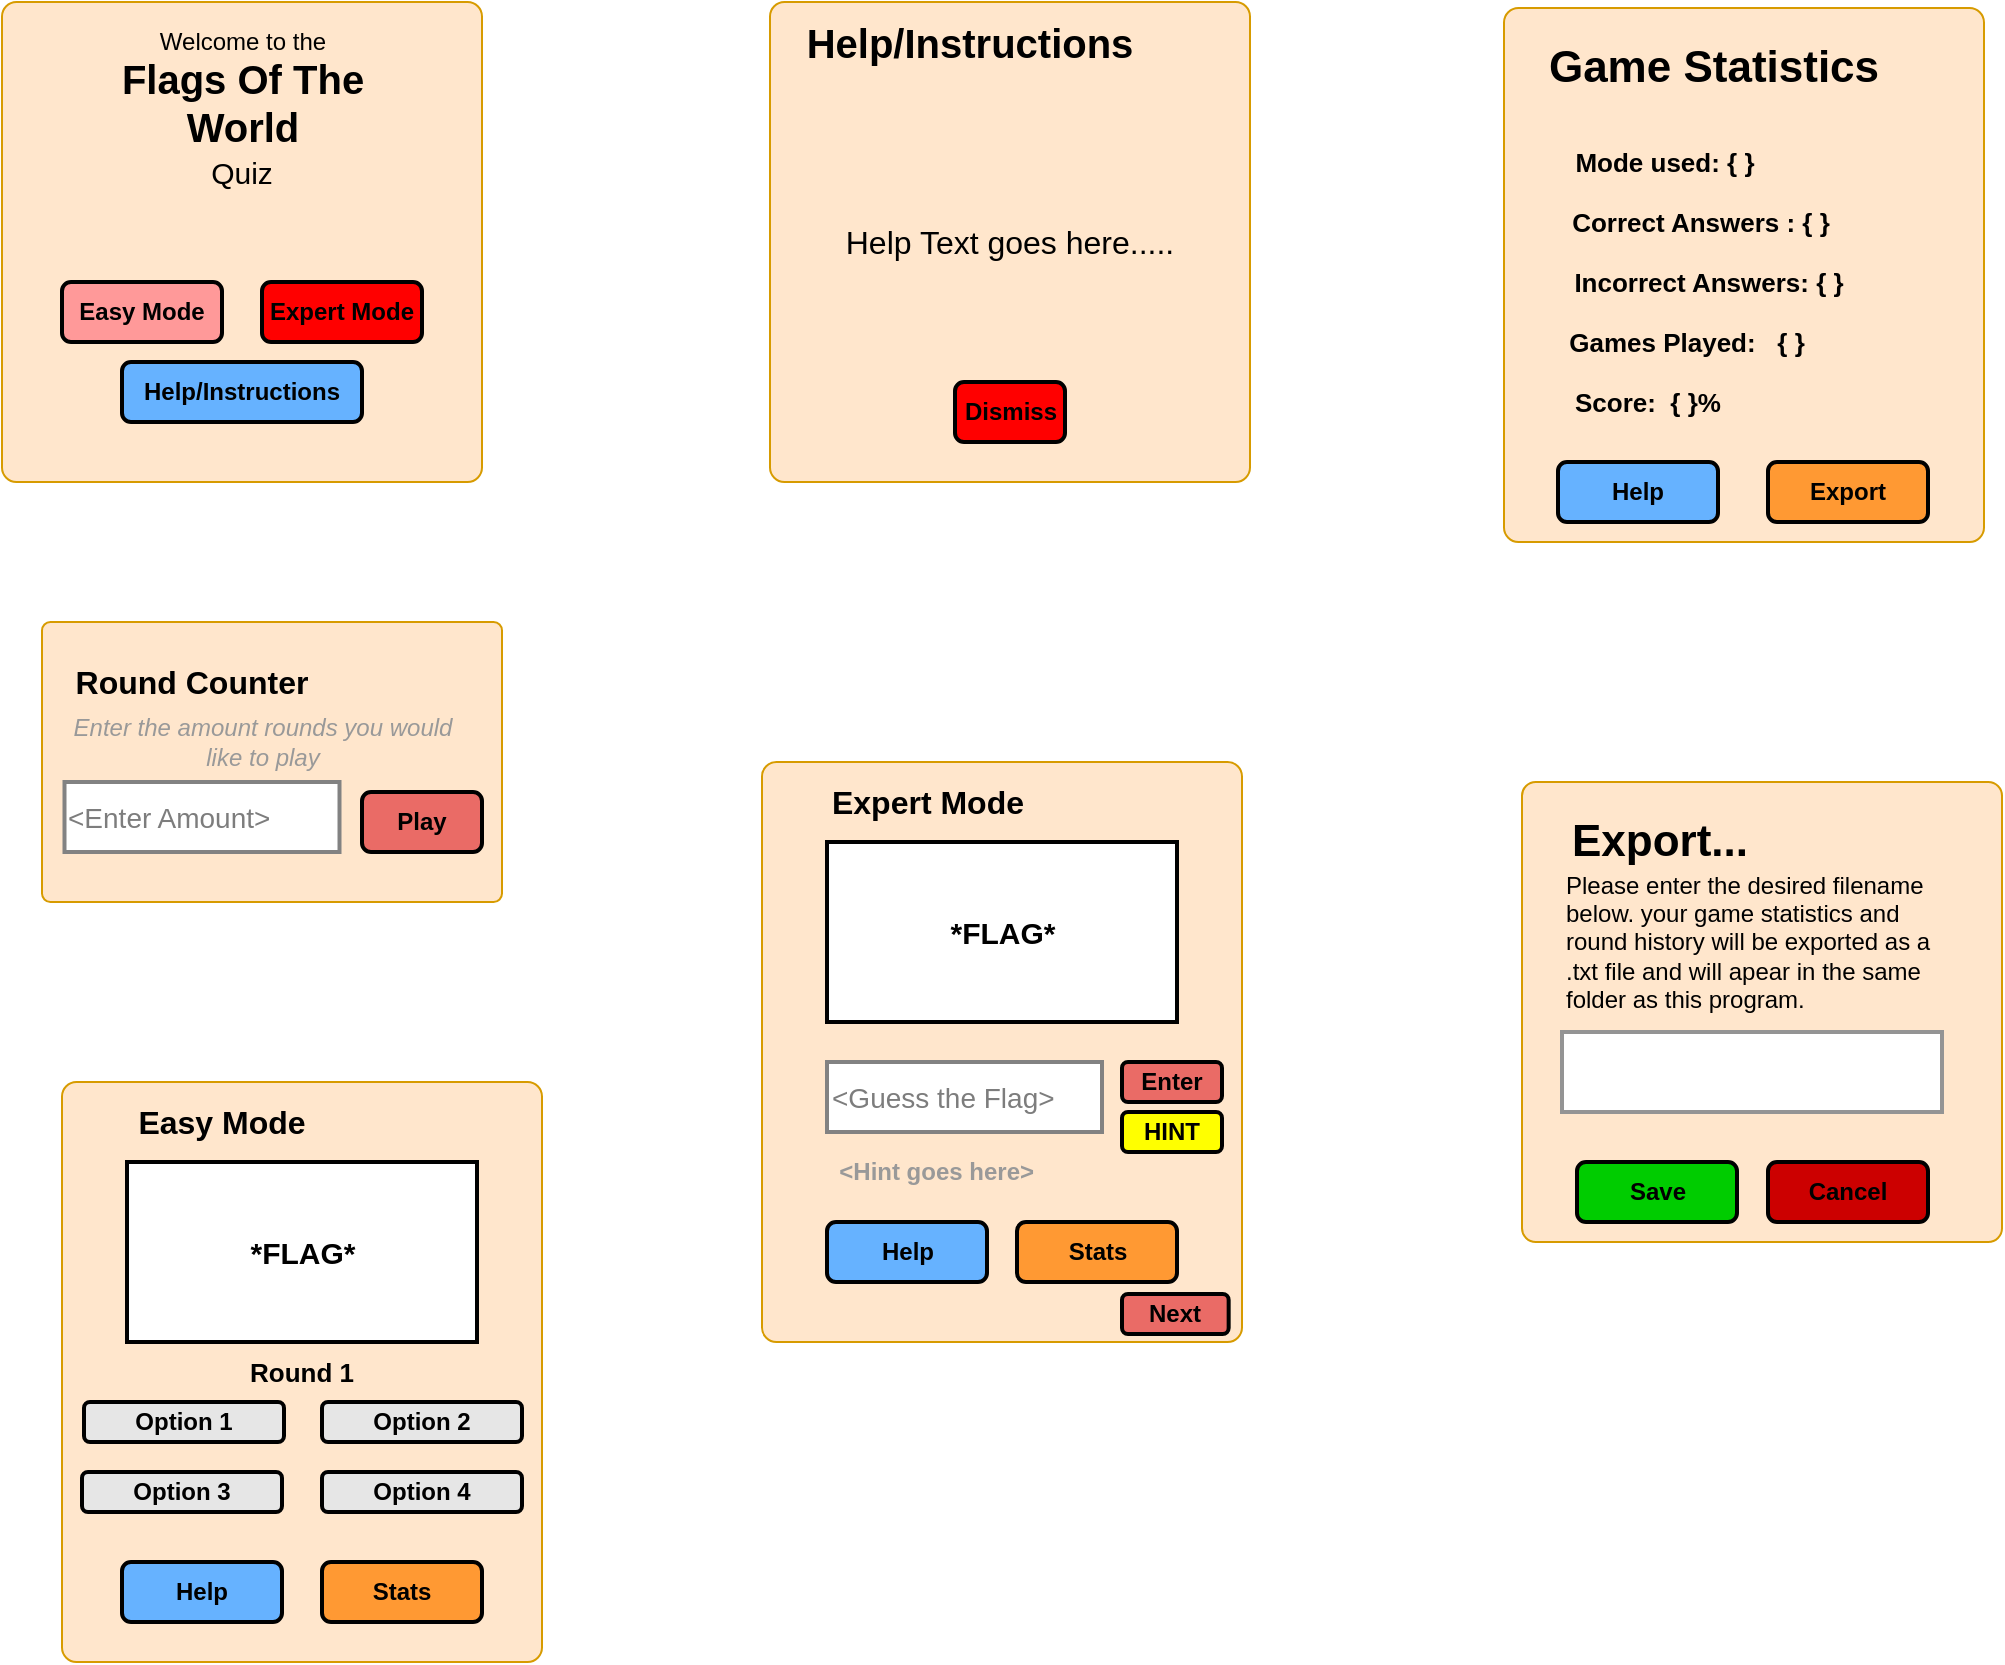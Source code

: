 <mxfile version="14.8.3" type="device"><diagram id="-B6jXQZanaLA1B9RmVxi" name="Page-1"><mxGraphModel dx="1422" dy="794" grid="1" gridSize="10" guides="1" tooltips="1" connect="1" arrows="1" fold="1" page="1" pageScale="1" pageWidth="1654" pageHeight="1169" math="0" shadow="0"><root><mxCell id="0"/><mxCell id="1" parent="0"/><mxCell id="htScUY4zRZ2LbaYdlo4f-1" value="" style="rounded=1;whiteSpace=wrap;html=1;arcSize=3;strokeColor=#d79b00;fillColor=#FFE6CC;" parent="1" vertex="1"><mxGeometry x="40" y="60" width="240" height="240" as="geometry"/></mxCell><mxCell id="htScUY4zRZ2LbaYdlo4f-3" value="&lt;b&gt;&lt;font style=&quot;font-size: 20px&quot;&gt;Flags Of The World&lt;/font&gt;&lt;/b&gt;" style="text;html=1;strokeColor=none;fillColor=none;align=center;verticalAlign=middle;whiteSpace=wrap;rounded=0;" parent="1" vertex="1"><mxGeometry x="82.5" y="100" width="155" height="20" as="geometry"/></mxCell><mxCell id="htScUY4zRZ2LbaYdlo4f-4" value="Welcome to the" style="text;html=1;strokeColor=none;fillColor=none;align=center;verticalAlign=middle;whiteSpace=wrap;rounded=0;" parent="1" vertex="1"><mxGeometry x="112.5" y="70" width="95" height="20" as="geometry"/></mxCell><mxCell id="htScUY4zRZ2LbaYdlo4f-6" value="&lt;span style=&quot;font-size: 15px&quot;&gt;Quiz&lt;/span&gt;" style="text;html=1;strokeColor=none;fillColor=none;align=center;verticalAlign=middle;whiteSpace=wrap;rounded=0;" parent="1" vertex="1"><mxGeometry x="140" y="140" width="40" height="10" as="geometry"/></mxCell><mxCell id="htScUY4zRZ2LbaYdlo4f-8" value="&lt;b&gt;Easy Mode&lt;/b&gt;" style="rounded=1;whiteSpace=wrap;html=1;strokeWidth=2;fillColor=#FF9999;" parent="1" vertex="1"><mxGeometry x="70" y="200" width="80" height="30" as="geometry"/></mxCell><mxCell id="htScUY4zRZ2LbaYdlo4f-9" value="&lt;b&gt;Expert Mode&lt;/b&gt;" style="rounded=1;whiteSpace=wrap;html=1;strokeWidth=2;fillColor=#FF0000;" parent="1" vertex="1"><mxGeometry x="170" y="200" width="80" height="30" as="geometry"/></mxCell><mxCell id="htScUY4zRZ2LbaYdlo4f-10" value="&lt;b&gt;Help/Instructions&lt;/b&gt;" style="rounded=1;whiteSpace=wrap;html=1;strokeWidth=2;fillColor=#66B2FF;" parent="1" vertex="1"><mxGeometry x="100" y="240" width="120" height="30" as="geometry"/></mxCell><mxCell id="htScUY4zRZ2LbaYdlo4f-12" value="&lt;font style=&quot;font-size: 16px&quot;&gt;Help Text goes here.....&lt;/font&gt;" style="rounded=1;whiteSpace=wrap;html=1;arcSize=3;strokeColor=#d79b00;fillColor=#ffe6cc;align=center;" parent="1" vertex="1"><mxGeometry x="424" y="60" width="240" height="240" as="geometry"/></mxCell><mxCell id="htScUY4zRZ2LbaYdlo4f-13" value="&lt;b&gt;&lt;font style=&quot;font-size: 20px&quot;&gt;Help/Instructions&lt;/font&gt;&lt;/b&gt;" style="text;html=1;strokeColor=none;fillColor=none;align=center;verticalAlign=middle;whiteSpace=wrap;rounded=0;" parent="1" vertex="1"><mxGeometry x="479" y="70" width="90" height="20" as="geometry"/></mxCell><mxCell id="htScUY4zRZ2LbaYdlo4f-15" value="&lt;b&gt;Dismiss&lt;/b&gt;" style="rounded=1;whiteSpace=wrap;html=1;strokeWidth=2;fillColor=#FF0000;" parent="1" vertex="1"><mxGeometry x="516.5" y="250" width="55" height="30" as="geometry"/></mxCell><mxCell id="htScUY4zRZ2LbaYdlo4f-16" value="" style="rounded=1;whiteSpace=wrap;html=1;arcSize=3;strokeColor=#d79b00;fillColor=#ffe6cc;" parent="1" vertex="1"><mxGeometry x="70" y="600" width="240" height="290" as="geometry"/></mxCell><mxCell id="htScUY4zRZ2LbaYdlo4f-18" value="&lt;b&gt;&lt;font style=&quot;font-size: 15px&quot;&gt;*FLAG*&lt;/font&gt;&lt;/b&gt;" style="rounded=1;whiteSpace=wrap;html=1;strokeWidth=2;arcSize=0;" parent="1" vertex="1"><mxGeometry x="102.5" y="640" width="175" height="90" as="geometry"/></mxCell><mxCell id="htScUY4zRZ2LbaYdlo4f-20" value="&lt;b&gt;Option 1&lt;/b&gt;" style="rounded=1;whiteSpace=wrap;html=1;strokeWidth=2;fillColor=#E6E6E6;" parent="1" vertex="1"><mxGeometry x="81" y="760" width="100" height="20" as="geometry"/></mxCell><mxCell id="htScUY4zRZ2LbaYdlo4f-24" value="&lt;b&gt;Option 2&lt;/b&gt;" style="rounded=1;whiteSpace=wrap;html=1;strokeWidth=2;fillColor=#E6E6E6;" parent="1" vertex="1"><mxGeometry x="200" y="760" width="100" height="20" as="geometry"/></mxCell><mxCell id="htScUY4zRZ2LbaYdlo4f-25" value="&lt;b&gt;Option 3&lt;/b&gt;" style="rounded=1;whiteSpace=wrap;html=1;strokeWidth=2;fillColor=#E6E6E6;" parent="1" vertex="1"><mxGeometry x="80" y="795" width="100" height="20" as="geometry"/></mxCell><mxCell id="htScUY4zRZ2LbaYdlo4f-26" value="&lt;b&gt;Option 4&lt;/b&gt;" style="rounded=1;whiteSpace=wrap;html=1;strokeWidth=2;fillColor=#E6E6E6;" parent="1" vertex="1"><mxGeometry x="200" y="795" width="100" height="20" as="geometry"/></mxCell><mxCell id="htScUY4zRZ2LbaYdlo4f-28" value="&lt;b&gt;Help&lt;/b&gt;" style="rounded=1;whiteSpace=wrap;html=1;strokeWidth=2;fillColor=#66B2FF;" parent="1" vertex="1"><mxGeometry x="100" y="840" width="80" height="30" as="geometry"/></mxCell><mxCell id="htScUY4zRZ2LbaYdlo4f-29" value="&lt;b&gt;Stats&lt;/b&gt;" style="rounded=1;whiteSpace=wrap;html=1;strokeWidth=2;fillColor=#FF9933;" parent="1" vertex="1"><mxGeometry x="200" y="840" width="80" height="30" as="geometry"/></mxCell><mxCell id="htScUY4zRZ2LbaYdlo4f-31" value="&lt;b&gt;&lt;font style=&quot;font-size: 16px&quot;&gt;Easy Mode&lt;/font&gt;&lt;/b&gt;" style="text;html=1;strokeColor=none;fillColor=none;align=center;verticalAlign=middle;whiteSpace=wrap;rounded=0;" parent="1" vertex="1"><mxGeometry x="100" y="610" width="100" height="20" as="geometry"/></mxCell><mxCell id="htScUY4zRZ2LbaYdlo4f-33" value="&lt;b&gt;&lt;u&gt;&lt;font style=&quot;font-size: 16px&quot;&gt;Expert Mode&lt;/font&gt;&lt;/u&gt;&lt;/b&gt;" style="text;html=1;strokeColor=none;fillColor=none;align=center;verticalAlign=middle;whiteSpace=wrap;rounded=0;" parent="1" vertex="1"><mxGeometry x="480" y="460" width="100" height="20" as="geometry"/></mxCell><mxCell id="htScUY4zRZ2LbaYdlo4f-34" value="" style="rounded=1;whiteSpace=wrap;html=1;arcSize=3;strokeColor=#d79b00;fillColor=#ffe6cc;" parent="1" vertex="1"><mxGeometry x="420" y="440" width="240" height="290" as="geometry"/></mxCell><mxCell id="htScUY4zRZ2LbaYdlo4f-35" value="&lt;b&gt;&lt;font style=&quot;font-size: 15px&quot;&gt;*FLAG*&lt;/font&gt;&lt;/b&gt;" style="rounded=1;whiteSpace=wrap;html=1;strokeWidth=2;arcSize=0;" parent="1" vertex="1"><mxGeometry x="452.5" y="480" width="175" height="90" as="geometry"/></mxCell><mxCell id="htScUY4zRZ2LbaYdlo4f-36" value="&lt;span style=&quot;color: rgb(125 , 125 , 125) ; font-size: 14px&quot;&gt;&amp;lt;Guess the Flag&amp;gt;&lt;/span&gt;" style="rounded=1;whiteSpace=wrap;html=1;strokeWidth=2;align=left;arcSize=0;strokeColor=#828282;" parent="1" vertex="1"><mxGeometry x="452.5" y="590" width="137.5" height="35" as="geometry"/></mxCell><mxCell id="htScUY4zRZ2LbaYdlo4f-37" value="&lt;b&gt;Help&lt;/b&gt;" style="rounded=1;whiteSpace=wrap;html=1;strokeWidth=2;fillColor=#66B2FF;" parent="1" vertex="1"><mxGeometry x="452.5" y="670" width="80" height="30" as="geometry"/></mxCell><mxCell id="htScUY4zRZ2LbaYdlo4f-38" value="&lt;b&gt;Stats&lt;/b&gt;" style="rounded=1;whiteSpace=wrap;html=1;strokeWidth=2;fillColor=#FF9933;" parent="1" vertex="1"><mxGeometry x="547.5" y="670" width="80" height="30" as="geometry"/></mxCell><mxCell id="htScUY4zRZ2LbaYdlo4f-39" value="" style="rounded=1;whiteSpace=wrap;html=1;arcSize=3;strokeColor=#d79b00;fillColor=#ffe6cc;" parent="1" vertex="1"><mxGeometry x="791" y="63" width="240" height="267" as="geometry"/></mxCell><mxCell id="htScUY4zRZ2LbaYdlo4f-40" value="&lt;b&gt;&lt;font style=&quot;font-size: 22px&quot;&gt;Game Statistics&lt;/font&gt;&lt;/b&gt;" style="text;html=1;strokeColor=none;fillColor=none;align=center;verticalAlign=middle;whiteSpace=wrap;rounded=0;" parent="1" vertex="1"><mxGeometry x="811" y="83" width="170" height="20" as="geometry"/></mxCell><mxCell id="htScUY4zRZ2LbaYdlo4f-42" value="&lt;span style=&quot;font-size: 16px&quot;&gt;&lt;b&gt;Expert Mode&lt;/b&gt;&lt;/span&gt;" style="text;html=1;strokeColor=none;fillColor=none;align=center;verticalAlign=middle;whiteSpace=wrap;rounded=0;" parent="1" vertex="1"><mxGeometry x="452.5" y="450" width="100" height="20" as="geometry"/></mxCell><mxCell id="htScUY4zRZ2LbaYdlo4f-43" value="&lt;font style=&quot;font-size: 13px&quot;&gt;&lt;b&gt;Correct Answers : { }&lt;/b&gt;&lt;/font&gt;" style="text;html=1;strokeColor=none;fillColor=none;align=center;verticalAlign=middle;whiteSpace=wrap;rounded=0;" parent="1" vertex="1"><mxGeometry x="823" y="160" width="132.5" height="20" as="geometry"/></mxCell><mxCell id="htScUY4zRZ2LbaYdlo4f-45" value="&lt;font style=&quot;font-size: 13px&quot;&gt;&lt;b&gt;Incorrect Answers: { }&lt;/b&gt;&lt;/font&gt;" style="text;html=1;strokeColor=none;fillColor=none;align=center;verticalAlign=middle;whiteSpace=wrap;rounded=0;" parent="1" vertex="1"><mxGeometry x="823" y="190" width="141" height="20" as="geometry"/></mxCell><mxCell id="htScUY4zRZ2LbaYdlo4f-46" value="&lt;span style=&quot;font-size: 13px&quot;&gt;&lt;b&gt;Games Played:&amp;nbsp; &amp;nbsp;{ }&lt;/b&gt;&lt;/span&gt;" style="text;html=1;strokeColor=none;fillColor=none;align=center;verticalAlign=middle;whiteSpace=wrap;rounded=0;" parent="1" vertex="1"><mxGeometry x="818" y="220" width="129" height="20" as="geometry"/></mxCell><mxCell id="htScUY4zRZ2LbaYdlo4f-47" value="&lt;span style=&quot;font-size: 13px&quot;&gt;&lt;b&gt;Score:&amp;nbsp; { }%&lt;/b&gt;&lt;/span&gt;" style="text;html=1;strokeColor=none;fillColor=none;align=center;verticalAlign=middle;whiteSpace=wrap;rounded=0;" parent="1" vertex="1"><mxGeometry x="800" y="250" width="126" height="20" as="geometry"/></mxCell><mxCell id="htScUY4zRZ2LbaYdlo4f-48" value="&lt;b&gt;Help&lt;/b&gt;" style="rounded=1;whiteSpace=wrap;html=1;strokeWidth=2;fillColor=#66B2FF;" parent="1" vertex="1"><mxGeometry x="818" y="290" width="80" height="30" as="geometry"/></mxCell><mxCell id="htScUY4zRZ2LbaYdlo4f-49" value="&lt;b&gt;Export&lt;/b&gt;" style="rounded=1;whiteSpace=wrap;html=1;strokeWidth=2;fillColor=#FF9933;" parent="1" vertex="1"><mxGeometry x="923" y="290" width="80" height="30" as="geometry"/></mxCell><mxCell id="htScUY4zRZ2LbaYdlo4f-51" value="" style="rounded=1;whiteSpace=wrap;html=1;arcSize=3;strokeColor=#d79b00;fillColor=#ffe6cc;" parent="1" vertex="1"><mxGeometry x="800" y="450" width="240" height="230" as="geometry"/></mxCell><mxCell id="htScUY4zRZ2LbaYdlo4f-52" value="&lt;b&gt;&lt;font style=&quot;font-size: 22px&quot;&gt;Export...&lt;/font&gt;&lt;/b&gt;" style="text;html=1;strokeColor=none;fillColor=none;align=left;verticalAlign=middle;whiteSpace=wrap;rounded=0;" parent="1" vertex="1"><mxGeometry x="823" y="470" width="100" height="20" as="geometry"/></mxCell><mxCell id="htScUY4zRZ2LbaYdlo4f-53" value="Please enter the desired filename below. your game statistics and round history will be exported as a .txt file and will apear in the same folder as this program." style="text;html=1;strokeColor=none;fillColor=none;align=left;verticalAlign=middle;whiteSpace=wrap;rounded=0;" parent="1" vertex="1"><mxGeometry x="820" y="490" width="190" height="80" as="geometry"/></mxCell><mxCell id="htScUY4zRZ2LbaYdlo4f-54" value="" style="rounded=1;whiteSpace=wrap;html=1;strokeWidth=2;arcSize=0;fillColor=#FFFFFF;strokeColor=#949494;" parent="1" vertex="1"><mxGeometry x="820" y="575" width="190" height="40" as="geometry"/></mxCell><mxCell id="htScUY4zRZ2LbaYdlo4f-55" value="&lt;b&gt;Save&lt;/b&gt;" style="rounded=1;whiteSpace=wrap;html=1;strokeWidth=2;fillColor=#00CC00;" parent="1" vertex="1"><mxGeometry x="827.5" y="640" width="80" height="30" as="geometry"/></mxCell><mxCell id="htScUY4zRZ2LbaYdlo4f-57" value="&lt;b&gt;Cancel&lt;/b&gt;" style="rounded=1;whiteSpace=wrap;html=1;strokeWidth=2;fillColor=#CC0000;" parent="1" vertex="1"><mxGeometry x="923" y="640" width="80" height="30" as="geometry"/></mxCell><mxCell id="R-fw3QcRRtC0EuZ-GlXi-3" value="&lt;b&gt;HINT&lt;/b&gt;" style="rounded=1;whiteSpace=wrap;html=1;strokeWidth=2;fillColor=#FFFF00;" parent="1" vertex="1"><mxGeometry x="600" y="615" width="50" height="20" as="geometry"/></mxCell><mxCell id="R-fw3QcRRtC0EuZ-GlXi-5" value="&lt;font color=&quot;#999999&quot;&gt;&lt;b&gt;&amp;lt;Hint goes here&amp;gt;&amp;nbsp;&lt;/b&gt;&lt;/font&gt;" style="text;html=1;strokeColor=none;fillColor=none;align=center;verticalAlign=middle;whiteSpace=wrap;rounded=0;" parent="1" vertex="1"><mxGeometry x="439.5" y="635" width="137.5" height="20" as="geometry"/></mxCell><mxCell id="R-fw3QcRRtC0EuZ-GlXi-6" value="&lt;span style=&quot;font-size: 13px&quot;&gt;&lt;b&gt;Mode used: { }&lt;/b&gt;&lt;/span&gt;" style="text;html=1;strokeColor=none;fillColor=none;align=center;verticalAlign=middle;whiteSpace=wrap;rounded=0;" parent="1" vertex="1"><mxGeometry x="805.25" y="130" width="132.5" height="20" as="geometry"/></mxCell><mxCell id="LZF0DWf4rVrezlq4LvzA-1" value="&lt;b&gt;&lt;font style=&quot;font-size: 13px&quot;&gt;Round 1&lt;/font&gt;&lt;/b&gt;" style="text;html=1;strokeColor=none;fillColor=none;align=center;verticalAlign=middle;whiteSpace=wrap;rounded=0;" parent="1" vertex="1"><mxGeometry x="160" y="735" width="60" height="20" as="geometry"/></mxCell><mxCell id="RJCFvh5qIRb7tvlObLgP-1" value="" style="rounded=1;whiteSpace=wrap;html=1;arcSize=3;strokeColor=#d79b00;fillColor=#FFE6CC;" parent="1" vertex="1"><mxGeometry x="60" y="370" width="230" height="140" as="geometry"/></mxCell><mxCell id="RJCFvh5qIRb7tvlObLgP-10" value="&lt;span style=&quot;font-size: 16px&quot;&gt;&lt;b&gt;Round Counter&lt;/b&gt;&lt;/span&gt;" style="text;html=1;strokeColor=none;fillColor=none;align=center;verticalAlign=middle;whiteSpace=wrap;rounded=0;" parent="1" vertex="1"><mxGeometry x="70" y="390" width="130" height="20" as="geometry"/></mxCell><mxCell id="RJCFvh5qIRb7tvlObLgP-11" value="&lt;span style=&quot;color: rgb(125 , 125 , 125) ; font-size: 14px&quot;&gt;&amp;lt;Enter Amount&amp;gt;&lt;/span&gt;" style="rounded=1;whiteSpace=wrap;html=1;strokeWidth=2;align=left;arcSize=0;strokeColor=#828282;" parent="1" vertex="1"><mxGeometry x="71.25" y="450" width="137.5" height="35" as="geometry"/></mxCell><mxCell id="RJCFvh5qIRb7tvlObLgP-13" value="&lt;b&gt;Play&lt;/b&gt;" style="rounded=1;whiteSpace=wrap;html=1;strokeWidth=2;fillColor=#EA6B66;" parent="1" vertex="1"><mxGeometry x="220" y="455" width="60" height="30" as="geometry"/></mxCell><mxCell id="RJCFvh5qIRb7tvlObLgP-14" value="&lt;i&gt;&lt;font color=&quot;#999999&quot;&gt;Enter the amount rounds you would like to play&lt;/font&gt;&lt;/i&gt;" style="text;html=1;strokeColor=none;fillColor=none;align=center;verticalAlign=middle;whiteSpace=wrap;rounded=0;" parent="1" vertex="1"><mxGeometry x="71.25" y="420" width="198.75" height="20" as="geometry"/></mxCell><mxCell id="EWFjrL5M-7eMCfuuSyBo-1" value="&lt;b&gt;Enter&lt;/b&gt;" style="rounded=1;whiteSpace=wrap;html=1;strokeWidth=2;fillColor=#EA6B66;" parent="1" vertex="1"><mxGeometry x="600" y="590" width="50" height="20" as="geometry"/></mxCell><mxCell id="5bP6vVmqSe7LEeKpEbr4-1" value="&lt;b&gt;Next&lt;/b&gt;" style="rounded=1;whiteSpace=wrap;html=1;strokeWidth=2;fillColor=#EA6B66;" parent="1" vertex="1"><mxGeometry x="600" y="706" width="53.33" height="20" as="geometry"/></mxCell></root></mxGraphModel></diagram></mxfile>